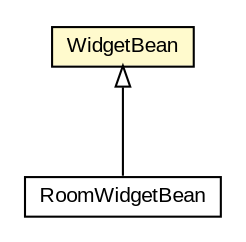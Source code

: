#!/usr/local/bin/dot
#
# Class diagram 
# Generated by UMLGraph version 5.3 (http://www.umlgraph.org/)
#

digraph G {
	edge [fontname="arial",fontsize=10,labelfontname="arial",labelfontsize=10];
	node [fontname="arial",fontsize=10,shape=plaintext];
	nodesep=0.25;
	ranksep=0.5;
	// context.arch.widget.WidgetBean
	c47906 [label=<<table title="context.arch.widget.WidgetBean" border="0" cellborder="1" cellspacing="0" cellpadding="2" port="p" bgcolor="lemonChiffon" href="./WidgetBean.html">
		<tr><td><table border="0" cellspacing="0" cellpadding="1">
<tr><td align="center" balign="center"> WidgetBean </td></tr>
		</table></td></tr>
		</table>>, fontname="arial", fontcolor="black", fontsize=10.0];
	// context.arch.intelligibility.apps.roomlight.RoomWidgetBean
	c48134 [label=<<table title="context.arch.intelligibility.apps.roomlight.RoomWidgetBean" border="0" cellborder="1" cellspacing="0" cellpadding="2" port="p" href="../intelligibility/apps/roomlight/RoomWidgetBean.html">
		<tr><td><table border="0" cellspacing="0" cellpadding="1">
<tr><td align="center" balign="center"> RoomWidgetBean </td></tr>
		</table></td></tr>
		</table>>, fontname="arial", fontcolor="black", fontsize=10.0];
	//context.arch.intelligibility.apps.roomlight.RoomWidgetBean extends context.arch.widget.WidgetBean
	c47906:p -> c48134:p [dir=back,arrowtail=empty];
}

